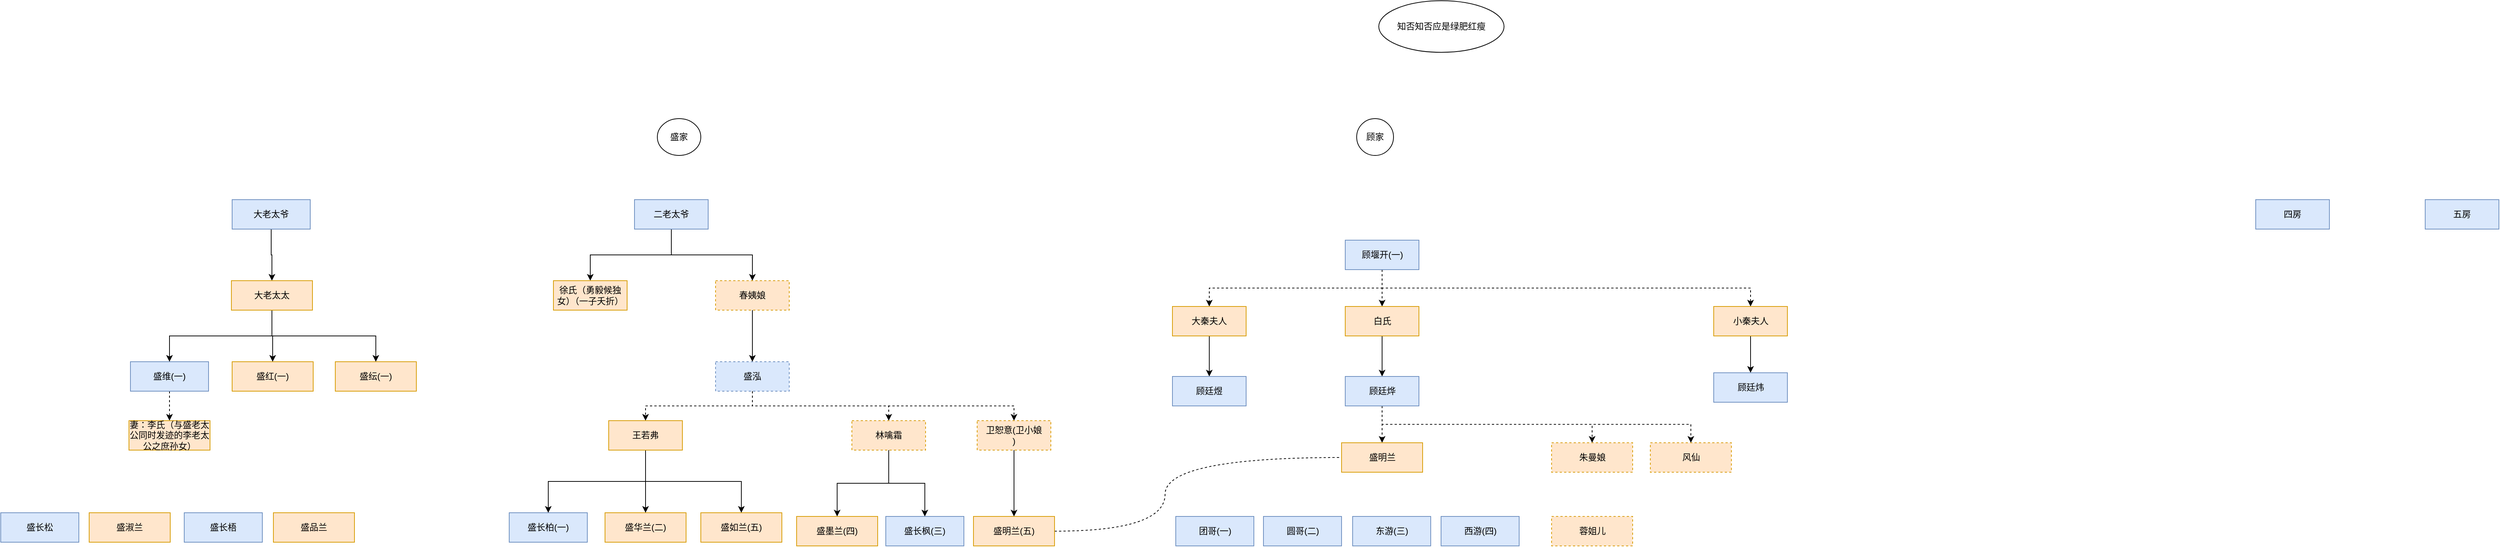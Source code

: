 <mxfile version="23.1.4" type="github">
  <diagram name="Page-1" id="e3a06f82-3646-2815-327d-82caf3d4e204">
    <mxGraphModel dx="3204.5" dy="2157" grid="1" gridSize="10" guides="1" tooltips="1" connect="1" arrows="1" fold="1" page="1" pageScale="1.5" pageWidth="1169" pageHeight="826" background="none" math="0" shadow="0">
      <root>
        <mxCell id="0" style=";html=1;" />
        <mxCell id="1" style=";html=1;" parent="0" />
        <mxCell id="qeWwrRHILzP10hV6NdzV-42" value="" style="edgeStyle=orthogonalEdgeStyle;rounded=0;orthogonalLoop=1;jettySize=auto;html=1;exitX=0.5;exitY=1;exitDx=0;exitDy=0;" parent="1" source="KvXDZKAQtkTupum_VZ-A-2" target="qeWwrRHILzP10hV6NdzV-16" edge="1">
          <mxGeometry relative="1" as="geometry" />
        </mxCell>
        <mxCell id="z4TrzMqa454sXHD6cD-Q-60" style="edgeStyle=orthogonalEdgeStyle;rounded=0;orthogonalLoop=1;jettySize=auto;html=1;exitX=0.5;exitY=1;exitDx=0;exitDy=0;" edge="1" parent="1" source="qeWwrRHILzP10hV6NdzV-14" target="KvXDZKAQtkTupum_VZ-A-2">
          <mxGeometry relative="1" as="geometry" />
        </mxCell>
        <mxCell id="z4TrzMqa454sXHD6cD-Q-61" style="edgeStyle=orthogonalEdgeStyle;rounded=0;orthogonalLoop=1;jettySize=auto;html=1;exitX=0.5;exitY=1;exitDx=0;exitDy=0;" edge="1" parent="1" source="qeWwrRHILzP10hV6NdzV-14" target="qeWwrRHILzP10hV6NdzV-15">
          <mxGeometry relative="1" as="geometry" />
        </mxCell>
        <mxCell id="qeWwrRHILzP10hV6NdzV-14" value="二老太爷" style="rounded=0;whiteSpace=wrap;html=1;fillColor=#dae8fc;strokeColor=#6c8ebf;" parent="1" vertex="1">
          <mxGeometry x="210" y="-100" width="100" height="40" as="geometry" />
        </mxCell>
        <mxCell id="qeWwrRHILzP10hV6NdzV-15" value="徐氏（勇毅候独女）（一子夭折）" style="rounded=0;whiteSpace=wrap;html=1;fillColor=#ffe6cc;strokeColor=#d79b00;" parent="1" vertex="1">
          <mxGeometry x="100" y="10" width="100" height="40" as="geometry" />
        </mxCell>
        <mxCell id="z4TrzMqa454sXHD6cD-Q-37" style="edgeStyle=orthogonalEdgeStyle;rounded=0;orthogonalLoop=1;jettySize=auto;html=1;exitX=0.5;exitY=1;exitDx=0;exitDy=0;entryX=0.5;entryY=0;entryDx=0;entryDy=0;dashed=1;" edge="1" parent="1" source="qeWwrRHILzP10hV6NdzV-16" target="KvXDZKAQtkTupum_VZ-A-4">
          <mxGeometry relative="1" as="geometry" />
        </mxCell>
        <mxCell id="z4TrzMqa454sXHD6cD-Q-38" style="edgeStyle=orthogonalEdgeStyle;rounded=0;orthogonalLoop=1;jettySize=auto;html=1;exitX=0.5;exitY=1;exitDx=0;exitDy=0;dashed=1;" edge="1" parent="1" source="qeWwrRHILzP10hV6NdzV-16" target="qeWwrRHILzP10hV6NdzV-44">
          <mxGeometry relative="1" as="geometry" />
        </mxCell>
        <mxCell id="z4TrzMqa454sXHD6cD-Q-39" style="edgeStyle=orthogonalEdgeStyle;rounded=0;orthogonalLoop=1;jettySize=auto;html=1;exitX=0.5;exitY=1;exitDx=0;exitDy=0;entryX=0.5;entryY=0;entryDx=0;entryDy=0;dashed=1;" edge="1" parent="1" source="qeWwrRHILzP10hV6NdzV-16" target="KvXDZKAQtkTupum_VZ-A-5">
          <mxGeometry relative="1" as="geometry" />
        </mxCell>
        <mxCell id="qeWwrRHILzP10hV6NdzV-16" value="盛泓" style="rounded=0;whiteSpace=wrap;html=1;fillColor=#dae8fc;strokeColor=#6c8ebf;dashed=1;" parent="1" vertex="1">
          <mxGeometry x="320" y="120" width="100" height="40" as="geometry" />
        </mxCell>
        <mxCell id="qeWwrRHILzP10hV6NdzV-18" value="顾家" style="ellipse;whiteSpace=wrap;html=1;aspect=fixed;" parent="1" vertex="1">
          <mxGeometry x="1190" y="-210" width="50" height="50" as="geometry" />
        </mxCell>
        <mxCell id="qeWwrRHILzP10hV6NdzV-20" value="盛家" style="ellipse;whiteSpace=wrap;html=1;" parent="1" vertex="1">
          <mxGeometry x="241" y="-210" width="59" height="50" as="geometry" />
        </mxCell>
        <mxCell id="qeWwrRHILzP10hV6NdzV-26" value="盛长柏(一)" style="rounded=0;whiteSpace=wrap;html=1;fillColor=#dae8fc;strokeColor=#6c8ebf;" parent="1" vertex="1">
          <mxGeometry x="40" y="325" width="106" height="40" as="geometry" />
        </mxCell>
        <mxCell id="qeWwrRHILzP10hV6NdzV-28" value="盛如兰(五)" style="whiteSpace=wrap;html=1;fillColor=#ffe6cc;strokeColor=#d79b00;rounded=0;" parent="1" vertex="1">
          <mxGeometry x="300" y="325" width="110" height="40" as="geometry" />
        </mxCell>
        <mxCell id="qeWwrRHILzP10hV6NdzV-32" value="盛墨兰(四)" style="whiteSpace=wrap;html=1;fillColor=#ffe6cc;strokeColor=#d79b00;rounded=0;" parent="1" vertex="1">
          <mxGeometry x="430" y="330" width="110" height="40" as="geometry" />
        </mxCell>
        <mxCell id="z4TrzMqa454sXHD6cD-Q-86" style="edgeStyle=orthogonalEdgeStyle;rounded=0;orthogonalLoop=1;jettySize=auto;html=1;exitX=1;exitY=0.5;exitDx=0;exitDy=0;entryX=0;entryY=0.5;entryDx=0;entryDy=0;curved=1;dashed=1;endArrow=none;endFill=0;" edge="1" parent="1" source="qeWwrRHILzP10hV6NdzV-33" target="z4TrzMqa454sXHD6cD-Q-13">
          <mxGeometry relative="1" as="geometry">
            <Array as="points">
              <mxPoint x="930" y="350" />
              <mxPoint x="930" y="250" />
            </Array>
          </mxGeometry>
        </mxCell>
        <mxCell id="qeWwrRHILzP10hV6NdzV-33" value="盛明兰(五)" style="whiteSpace=wrap;html=1;fillColor=#ffe6cc;strokeColor=#d79b00;rounded=0;" parent="1" vertex="1">
          <mxGeometry x="670" y="330" width="110" height="40" as="geometry" />
        </mxCell>
        <mxCell id="qeWwrRHILzP10hV6NdzV-34" value="盛华兰(二)" style="whiteSpace=wrap;html=1;fillColor=#ffe6cc;strokeColor=#d79b00;rounded=0;" parent="1" vertex="1">
          <mxGeometry x="170" y="325" width="110" height="40" as="geometry" />
        </mxCell>
        <mxCell id="qeWwrRHILzP10hV6NdzV-36" value="盛长枫(三)" style="rounded=0;whiteSpace=wrap;html=1;fillColor=#dae8fc;strokeColor=#6c8ebf;" parent="1" vertex="1">
          <mxGeometry x="551" y="330" width="106" height="40" as="geometry" />
        </mxCell>
        <mxCell id="KvXDZKAQtkTupum_VZ-A-11" style="edgeStyle=orthogonalEdgeStyle;rounded=0;orthogonalLoop=1;jettySize=auto;html=1;exitX=0.5;exitY=1;exitDx=0;exitDy=0;entryX=0.5;entryY=0;entryDx=0;entryDy=0;" parent="1" source="qeWwrRHILzP10hV6NdzV-44" target="qeWwrRHILzP10hV6NdzV-28" edge="1">
          <mxGeometry relative="1" as="geometry" />
        </mxCell>
        <mxCell id="KvXDZKAQtkTupum_VZ-A-12" style="edgeStyle=orthogonalEdgeStyle;rounded=0;orthogonalLoop=1;jettySize=auto;html=1;exitX=0.5;exitY=1;exitDx=0;exitDy=0;entryX=0.5;entryY=0;entryDx=0;entryDy=0;" parent="1" source="qeWwrRHILzP10hV6NdzV-44" target="qeWwrRHILzP10hV6NdzV-34" edge="1">
          <mxGeometry relative="1" as="geometry" />
        </mxCell>
        <mxCell id="KvXDZKAQtkTupum_VZ-A-13" style="edgeStyle=orthogonalEdgeStyle;rounded=0;orthogonalLoop=1;jettySize=auto;html=1;exitX=0.5;exitY=1;exitDx=0;exitDy=0;entryX=0.5;entryY=0;entryDx=0;entryDy=0;" parent="1" source="qeWwrRHILzP10hV6NdzV-44" target="qeWwrRHILzP10hV6NdzV-26" edge="1">
          <mxGeometry relative="1" as="geometry" />
        </mxCell>
        <mxCell id="qeWwrRHILzP10hV6NdzV-44" value="王若弗" style="rounded=0;whiteSpace=wrap;html=1;fillColor=#ffe6cc;strokeColor=#d79b00;" parent="1" vertex="1">
          <mxGeometry x="175" y="200" width="100" height="40" as="geometry" />
        </mxCell>
        <mxCell id="qeWwrRHILzP10hV6NdzV-106" value="" style="edgeStyle=orthogonalEdgeStyle;rounded=0;orthogonalLoop=1;jettySize=auto;html=1;exitX=0.5;exitY=1;exitDx=0;exitDy=0;entryX=0.5;entryY=0;entryDx=0;entryDy=0;" parent="1" source="qeWwrRHILzP10hV6NdzV-123" target="qeWwrRHILzP10hV6NdzV-109" edge="1">
          <mxGeometry relative="1" as="geometry">
            <mxPoint x="1125.462" y="135" as="targetPoint" />
          </mxGeometry>
        </mxCell>
        <mxCell id="z4TrzMqa454sXHD6cD-Q-33" style="edgeStyle=orthogonalEdgeStyle;rounded=0;orthogonalLoop=1;jettySize=auto;html=1;exitX=0.5;exitY=1;exitDx=0;exitDy=0;entryX=0.5;entryY=0;entryDx=0;entryDy=0;dashed=1;" edge="1" parent="1" source="qeWwrRHILzP10hV6NdzV-107" target="qeWwrRHILzP10hV6NdzV-108">
          <mxGeometry relative="1" as="geometry" />
        </mxCell>
        <mxCell id="z4TrzMqa454sXHD6cD-Q-34" style="edgeStyle=orthogonalEdgeStyle;rounded=0;orthogonalLoop=1;jettySize=auto;html=1;exitX=0.5;exitY=1;exitDx=0;exitDy=0;entryX=0.5;entryY=0;entryDx=0;entryDy=0;dashed=1;" edge="1" parent="1" source="qeWwrRHILzP10hV6NdzV-107" target="qeWwrRHILzP10hV6NdzV-123">
          <mxGeometry relative="1" as="geometry" />
        </mxCell>
        <mxCell id="z4TrzMqa454sXHD6cD-Q-35" style="edgeStyle=orthogonalEdgeStyle;rounded=0;orthogonalLoop=1;jettySize=auto;html=1;exitX=0.5;exitY=1;exitDx=0;exitDy=0;entryX=0.5;entryY=0;entryDx=0;entryDy=0;dashed=1;" edge="1" parent="1" source="qeWwrRHILzP10hV6NdzV-107" target="qeWwrRHILzP10hV6NdzV-120">
          <mxGeometry relative="1" as="geometry" />
        </mxCell>
        <mxCell id="qeWwrRHILzP10hV6NdzV-107" value="顾堰开(一)" style="rounded=0;whiteSpace=wrap;html=1;fillColor=#dae8fc;strokeColor=#6c8ebf;" parent="1" vertex="1">
          <mxGeometry x="1174.5" y="-45" width="100" height="40" as="geometry" />
        </mxCell>
        <mxCell id="z4TrzMqa454sXHD6cD-Q-1" style="edgeStyle=orthogonalEdgeStyle;rounded=0;orthogonalLoop=1;jettySize=auto;html=1;exitX=0.5;exitY=1;exitDx=0;exitDy=0;" edge="1" parent="1" source="qeWwrRHILzP10hV6NdzV-108" target="KvXDZKAQtkTupum_VZ-A-15">
          <mxGeometry relative="1" as="geometry" />
        </mxCell>
        <mxCell id="qeWwrRHILzP10hV6NdzV-108" value="大秦夫人" style="rounded=0;whiteSpace=wrap;html=1;fillColor=#ffe6cc;strokeColor=#d79b00;" parent="1" vertex="1">
          <mxGeometry x="940" y="45" width="100" height="40" as="geometry" />
        </mxCell>
        <mxCell id="z4TrzMqa454sXHD6cD-Q-27" style="edgeStyle=orthogonalEdgeStyle;rounded=0;orthogonalLoop=1;jettySize=auto;html=1;exitX=0.5;exitY=1;exitDx=0;exitDy=0;entryX=0.5;entryY=0;entryDx=0;entryDy=0;dashed=1;" edge="1" parent="1" source="qeWwrRHILzP10hV6NdzV-109" target="z4TrzMqa454sXHD6cD-Q-13">
          <mxGeometry relative="1" as="geometry" />
        </mxCell>
        <mxCell id="z4TrzMqa454sXHD6cD-Q-29" style="edgeStyle=orthogonalEdgeStyle;rounded=0;orthogonalLoop=1;jettySize=auto;html=1;exitX=0.5;exitY=1;exitDx=0;exitDy=0;entryX=0.5;entryY=0;entryDx=0;entryDy=0;dashed=1;" edge="1" parent="1" source="qeWwrRHILzP10hV6NdzV-109" target="z4TrzMqa454sXHD6cD-Q-15">
          <mxGeometry relative="1" as="geometry" />
        </mxCell>
        <mxCell id="z4TrzMqa454sXHD6cD-Q-32" style="edgeStyle=orthogonalEdgeStyle;rounded=0;orthogonalLoop=1;jettySize=auto;html=1;exitX=0.5;exitY=1;exitDx=0;exitDy=0;entryX=0.5;entryY=0;entryDx=0;entryDy=0;dashed=1;" edge="1" parent="1" source="qeWwrRHILzP10hV6NdzV-109" target="z4TrzMqa454sXHD6cD-Q-31">
          <mxGeometry relative="1" as="geometry" />
        </mxCell>
        <mxCell id="qeWwrRHILzP10hV6NdzV-109" value="顾廷烨" style="rounded=0;whiteSpace=wrap;html=1;fillColor=#dae8fc;strokeColor=#6c8ebf;" parent="1" vertex="1">
          <mxGeometry x="1174.5" y="140" width="100" height="40" as="geometry" />
        </mxCell>
        <mxCell id="qeWwrRHILzP10hV6NdzV-111" value="团哥(一)" style="rounded=0;whiteSpace=wrap;html=1;fillColor=#dae8fc;strokeColor=#6c8ebf;" parent="1" vertex="1">
          <mxGeometry x="944.5" y="330" width="106" height="40" as="geometry" />
        </mxCell>
        <mxCell id="qeWwrRHILzP10hV6NdzV-113" value="蓉姐儿" style="whiteSpace=wrap;html=1;fillColor=#ffe6cc;strokeColor=#d79b00;rounded=0;dashed=1;" parent="1" vertex="1">
          <mxGeometry x="1454.5" y="330" width="110" height="40" as="geometry" />
        </mxCell>
        <mxCell id="z4TrzMqa454sXHD6cD-Q-4" style="edgeStyle=orthogonalEdgeStyle;rounded=0;orthogonalLoop=1;jettySize=auto;html=1;exitX=0.5;exitY=1;exitDx=0;exitDy=0;entryX=0.5;entryY=0;entryDx=0;entryDy=0;" edge="1" parent="1" source="qeWwrRHILzP10hV6NdzV-120" target="z4TrzMqa454sXHD6cD-Q-3">
          <mxGeometry relative="1" as="geometry" />
        </mxCell>
        <mxCell id="qeWwrRHILzP10hV6NdzV-120" value="小秦夫人" style="rounded=0;whiteSpace=wrap;html=1;fillColor=#ffe6cc;strokeColor=#d79b00;" parent="1" vertex="1">
          <mxGeometry x="1674.5" y="45" width="100" height="40" as="geometry" />
        </mxCell>
        <mxCell id="qeWwrRHILzP10hV6NdzV-123" value="白氏" style="rounded=0;whiteSpace=wrap;html=1;fillColor=#ffe6cc;strokeColor=#d79b00;" parent="1" vertex="1">
          <mxGeometry x="1174.5" y="45" width="100" height="40" as="geometry" />
        </mxCell>
        <mxCell id="KvXDZKAQtkTupum_VZ-A-2" value="春姨娘" style="rounded=0;whiteSpace=wrap;html=1;fillColor=#ffe6cc;strokeColor=#d79b00;dashed=1;" parent="1" vertex="1">
          <mxGeometry x="320" y="10" width="100" height="40" as="geometry" />
        </mxCell>
        <mxCell id="KvXDZKAQtkTupum_VZ-A-9" style="edgeStyle=orthogonalEdgeStyle;rounded=0;orthogonalLoop=1;jettySize=auto;html=1;exitX=0.5;exitY=1;exitDx=0;exitDy=0;entryX=0.5;entryY=0;entryDx=0;entryDy=0;" parent="1" source="KvXDZKAQtkTupum_VZ-A-4" target="qeWwrRHILzP10hV6NdzV-32" edge="1">
          <mxGeometry relative="1" as="geometry" />
        </mxCell>
        <mxCell id="KvXDZKAQtkTupum_VZ-A-10" style="edgeStyle=orthogonalEdgeStyle;rounded=0;orthogonalLoop=1;jettySize=auto;html=1;" parent="1" source="KvXDZKAQtkTupum_VZ-A-4" target="qeWwrRHILzP10hV6NdzV-36" edge="1">
          <mxGeometry relative="1" as="geometry" />
        </mxCell>
        <mxCell id="KvXDZKAQtkTupum_VZ-A-4" value="林噙霜" style="rounded=0;whiteSpace=wrap;html=1;fillColor=#ffe6cc;strokeColor=#d79b00;dashed=1;" parent="1" vertex="1">
          <mxGeometry x="505" y="200" width="100" height="40" as="geometry" />
        </mxCell>
        <mxCell id="KvXDZKAQtkTupum_VZ-A-14" style="edgeStyle=orthogonalEdgeStyle;rounded=0;orthogonalLoop=1;jettySize=auto;html=1;exitX=0.5;exitY=1;exitDx=0;exitDy=0;entryX=0.5;entryY=0;entryDx=0;entryDy=0;" parent="1" source="KvXDZKAQtkTupum_VZ-A-5" target="qeWwrRHILzP10hV6NdzV-33" edge="1">
          <mxGeometry relative="1" as="geometry" />
        </mxCell>
        <mxCell id="KvXDZKAQtkTupum_VZ-A-5" value="卫恕意(卫小娘&lt;br&gt;)" style="rounded=0;whiteSpace=wrap;html=1;fillColor=#ffe6cc;strokeColor=#d79b00;dashed=1;" parent="1" vertex="1">
          <mxGeometry x="675" y="200" width="100" height="40" as="geometry" />
        </mxCell>
        <mxCell id="KvXDZKAQtkTupum_VZ-A-15" value="顾廷煜" style="rounded=0;whiteSpace=wrap;html=1;fillColor=#dae8fc;strokeColor=#6c8ebf;" parent="1" vertex="1">
          <mxGeometry x="940" y="140" width="100" height="40" as="geometry" />
        </mxCell>
        <mxCell id="z4TrzMqa454sXHD6cD-Q-3" value="顾廷炜" style="rounded=0;whiteSpace=wrap;html=1;fillColor=#dae8fc;strokeColor=#6c8ebf;" vertex="1" parent="1">
          <mxGeometry x="1674.5" y="135" width="100" height="40" as="geometry" />
        </mxCell>
        <mxCell id="z4TrzMqa454sXHD6cD-Q-6" value="圆哥(二)" style="rounded=0;whiteSpace=wrap;html=1;fillColor=#dae8fc;strokeColor=#6c8ebf;" vertex="1" parent="1">
          <mxGeometry x="1063.5" y="330" width="106" height="40" as="geometry" />
        </mxCell>
        <mxCell id="z4TrzMqa454sXHD6cD-Q-7" value="西游(四)" style="rounded=0;whiteSpace=wrap;html=1;fillColor=#dae8fc;strokeColor=#6c8ebf;" vertex="1" parent="1">
          <mxGeometry x="1304.5" y="330" width="106" height="40" as="geometry" />
        </mxCell>
        <mxCell id="z4TrzMqa454sXHD6cD-Q-8" value="东游(三)" style="rounded=0;whiteSpace=wrap;html=1;fillColor=#dae8fc;strokeColor=#6c8ebf;" vertex="1" parent="1">
          <mxGeometry x="1184.5" y="330" width="106" height="40" as="geometry" />
        </mxCell>
        <mxCell id="z4TrzMqa454sXHD6cD-Q-13" value="盛明兰" style="whiteSpace=wrap;html=1;fillColor=#ffe6cc;strokeColor=#d79b00;rounded=0;" vertex="1" parent="1">
          <mxGeometry x="1169.5" y="230" width="110" height="40" as="geometry" />
        </mxCell>
        <mxCell id="z4TrzMqa454sXHD6cD-Q-15" value="朱曼娘" style="whiteSpace=wrap;html=1;fillColor=#ffe6cc;strokeColor=#d79b00;rounded=0;dashed=1;" vertex="1" parent="1">
          <mxGeometry x="1454.5" y="230" width="110" height="40" as="geometry" />
        </mxCell>
        <mxCell id="z4TrzMqa454sXHD6cD-Q-17" value="知否知否应是绿肥红瘦" style="ellipse;whiteSpace=wrap;html=1;" vertex="1" parent="1">
          <mxGeometry x="1220" y="-370" width="170" height="70" as="geometry" />
        </mxCell>
        <mxCell id="z4TrzMqa454sXHD6cD-Q-20" value="四房" style="rounded=0;whiteSpace=wrap;html=1;fillColor=#dae8fc;strokeColor=#6c8ebf;" vertex="1" parent="1">
          <mxGeometry x="2410" y="-100" width="100" height="40" as="geometry" />
        </mxCell>
        <mxCell id="z4TrzMqa454sXHD6cD-Q-21" value="五房" style="rounded=0;whiteSpace=wrap;html=1;fillColor=#dae8fc;strokeColor=#6c8ebf;" vertex="1" parent="1">
          <mxGeometry x="2640" y="-100" width="100" height="40" as="geometry" />
        </mxCell>
        <mxCell id="z4TrzMqa454sXHD6cD-Q-31" value="风仙" style="whiteSpace=wrap;html=1;fillColor=#ffe6cc;strokeColor=#d79b00;rounded=0;dashed=1;" vertex="1" parent="1">
          <mxGeometry x="1588.5" y="230" width="110" height="40" as="geometry" />
        </mxCell>
        <mxCell id="z4TrzMqa454sXHD6cD-Q-64" style="edgeStyle=orthogonalEdgeStyle;rounded=0;orthogonalLoop=1;jettySize=auto;html=1;exitX=0.5;exitY=1;exitDx=0;exitDy=0;entryX=0.5;entryY=0;entryDx=0;entryDy=0;dashed=1;" edge="1" parent="1" source="z4TrzMqa454sXHD6cD-Q-45" target="z4TrzMqa454sXHD6cD-Q-63">
          <mxGeometry relative="1" as="geometry" />
        </mxCell>
        <mxCell id="z4TrzMqa454sXHD6cD-Q-45" value="盛维(一)" style="rounded=0;whiteSpace=wrap;html=1;fillColor=#dae8fc;strokeColor=#6c8ebf;" vertex="1" parent="1">
          <mxGeometry x="-474" y="120" width="106" height="40" as="geometry" />
        </mxCell>
        <mxCell id="z4TrzMqa454sXHD6cD-Q-49" value="盛红(一)" style="whiteSpace=wrap;html=1;fillColor=#ffe6cc;strokeColor=#d79b00;rounded=0;" vertex="1" parent="1">
          <mxGeometry x="-336" y="120" width="110" height="40" as="geometry" />
        </mxCell>
        <mxCell id="z4TrzMqa454sXHD6cD-Q-63" value="妻：李氏（与盛老太公同时发迹的李老太公之庶孙女）" style="whiteSpace=wrap;html=1;fillColor=#ffe6cc;strokeColor=#d79b00;rounded=0;" vertex="1" parent="1">
          <mxGeometry x="-476" y="200" width="110" height="40" as="geometry" />
        </mxCell>
        <mxCell id="z4TrzMqa454sXHD6cD-Q-66" value="盛纭(一)" style="whiteSpace=wrap;html=1;fillColor=#ffe6cc;strokeColor=#d79b00;rounded=0;" vertex="1" parent="1">
          <mxGeometry x="-196" y="120" width="110" height="40" as="geometry" />
        </mxCell>
        <mxCell id="z4TrzMqa454sXHD6cD-Q-67" value="盛淑兰" style="whiteSpace=wrap;html=1;fillColor=#ffe6cc;strokeColor=#d79b00;rounded=0;" vertex="1" parent="1">
          <mxGeometry x="-530" y="325" width="110" height="40" as="geometry" />
        </mxCell>
        <mxCell id="z4TrzMqa454sXHD6cD-Q-68" value="盛长松" style="rounded=0;whiteSpace=wrap;html=1;fillColor=#dae8fc;strokeColor=#6c8ebf;" vertex="1" parent="1">
          <mxGeometry x="-650" y="325" width="106" height="40" as="geometry" />
        </mxCell>
        <mxCell id="z4TrzMqa454sXHD6cD-Q-72" value="盛长梧" style="rounded=0;whiteSpace=wrap;html=1;fillColor=#dae8fc;strokeColor=#6c8ebf;" vertex="1" parent="1">
          <mxGeometry x="-401" y="325" width="106" height="40" as="geometry" />
        </mxCell>
        <mxCell id="z4TrzMqa454sXHD6cD-Q-74" value="盛品兰" style="whiteSpace=wrap;html=1;fillColor=#ffe6cc;strokeColor=#d79b00;rounded=0;" vertex="1" parent="1">
          <mxGeometry x="-280" y="325" width="110" height="40" as="geometry" />
        </mxCell>
        <mxCell id="z4TrzMqa454sXHD6cD-Q-80" style="edgeStyle=orthogonalEdgeStyle;rounded=0;orthogonalLoop=1;jettySize=auto;html=1;exitX=0.5;exitY=1;exitDx=0;exitDy=0;" edge="1" parent="1" source="z4TrzMqa454sXHD6cD-Q-76" target="z4TrzMqa454sXHD6cD-Q-77">
          <mxGeometry relative="1" as="geometry" />
        </mxCell>
        <mxCell id="z4TrzMqa454sXHD6cD-Q-76" value="大老太爷" style="rounded=0;whiteSpace=wrap;html=1;fillColor=#dae8fc;strokeColor=#6c8ebf;" vertex="1" parent="1">
          <mxGeometry x="-336" y="-100" width="106" height="40" as="geometry" />
        </mxCell>
        <mxCell id="z4TrzMqa454sXHD6cD-Q-81" style="edgeStyle=orthogonalEdgeStyle;rounded=0;orthogonalLoop=1;jettySize=auto;html=1;exitX=0.5;exitY=1;exitDx=0;exitDy=0;" edge="1" parent="1" source="z4TrzMqa454sXHD6cD-Q-77" target="z4TrzMqa454sXHD6cD-Q-49">
          <mxGeometry relative="1" as="geometry" />
        </mxCell>
        <mxCell id="z4TrzMqa454sXHD6cD-Q-82" style="edgeStyle=orthogonalEdgeStyle;rounded=0;orthogonalLoop=1;jettySize=auto;html=1;exitX=0.5;exitY=1;exitDx=0;exitDy=0;" edge="1" parent="1" source="z4TrzMqa454sXHD6cD-Q-77" target="z4TrzMqa454sXHD6cD-Q-45">
          <mxGeometry relative="1" as="geometry" />
        </mxCell>
        <mxCell id="z4TrzMqa454sXHD6cD-Q-83" style="edgeStyle=orthogonalEdgeStyle;rounded=0;orthogonalLoop=1;jettySize=auto;html=1;exitX=0.5;exitY=1;exitDx=0;exitDy=0;entryX=0.5;entryY=0;entryDx=0;entryDy=0;" edge="1" parent="1" source="z4TrzMqa454sXHD6cD-Q-77" target="z4TrzMqa454sXHD6cD-Q-66">
          <mxGeometry relative="1" as="geometry" />
        </mxCell>
        <mxCell id="z4TrzMqa454sXHD6cD-Q-77" value="大老太太" style="whiteSpace=wrap;html=1;fillColor=#ffe6cc;strokeColor=#d79b00;rounded=0;" vertex="1" parent="1">
          <mxGeometry x="-337" y="10" width="110" height="40" as="geometry" />
        </mxCell>
      </root>
    </mxGraphModel>
  </diagram>
</mxfile>
